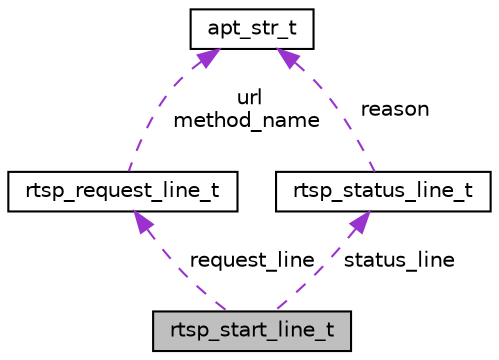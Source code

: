 digraph "rtsp_start_line_t"
{
  edge [fontname="Helvetica",fontsize="10",labelfontname="Helvetica",labelfontsize="10"];
  node [fontname="Helvetica",fontsize="10",shape=record];
  Node1 [label="rtsp_start_line_t",height=0.2,width=0.4,color="black", fillcolor="grey75", style="filled", fontcolor="black"];
  Node2 -> Node1 [dir="back",color="darkorchid3",fontsize="10",style="dashed",label=" request_line" ,fontname="Helvetica"];
  Node2 [label="rtsp_request_line_t",height=0.2,width=0.4,color="black", fillcolor="white", style="filled",URL="$structrtsp__request__line__t.html"];
  Node3 -> Node2 [dir="back",color="darkorchid3",fontsize="10",style="dashed",label=" url\nmethod_name" ,fontname="Helvetica"];
  Node3 [label="apt_str_t",height=0.2,width=0.4,color="black", fillcolor="white", style="filled",URL="$structapt__str__t.html"];
  Node4 -> Node1 [dir="back",color="darkorchid3",fontsize="10",style="dashed",label=" status_line" ,fontname="Helvetica"];
  Node4 [label="rtsp_status_line_t",height=0.2,width=0.4,color="black", fillcolor="white", style="filled",URL="$structrtsp__status__line__t.html"];
  Node3 -> Node4 [dir="back",color="darkorchid3",fontsize="10",style="dashed",label=" reason" ,fontname="Helvetica"];
}
